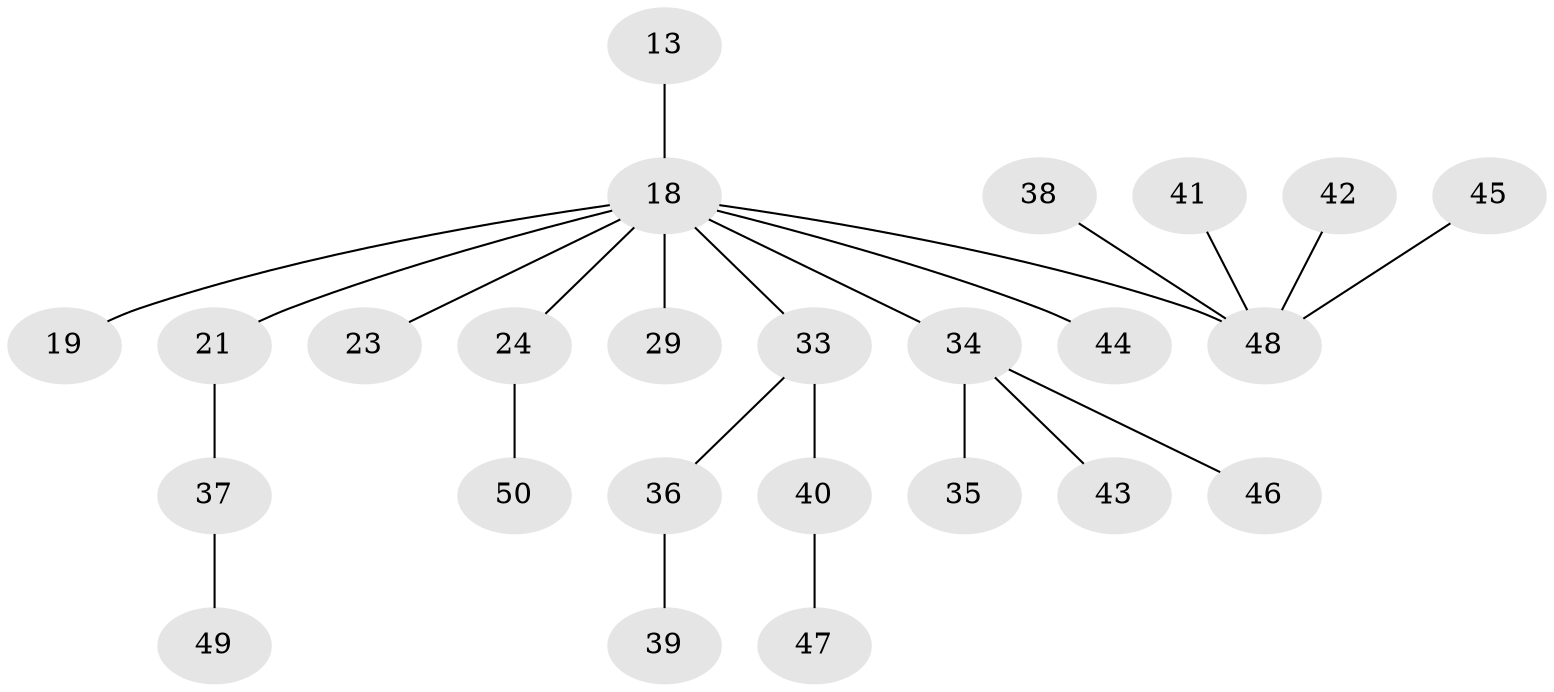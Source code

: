 // original degree distribution, {7: 0.02, 5: 0.04, 6: 0.02, 2: 0.4, 1: 0.44, 3: 0.06, 4: 0.02}
// Generated by graph-tools (version 1.1) at 2025/53/03/09/25 04:53:17]
// undirected, 25 vertices, 24 edges
graph export_dot {
graph [start="1"]
  node [color=gray90,style=filled];
  13;
  18 [super="+6+3+4+5+14"];
  19;
  21;
  23;
  24;
  29;
  33 [super="+9+16+28"];
  34 [super="+17+26+27+31"];
  35;
  36;
  37;
  38;
  39;
  40;
  41;
  42;
  43;
  44;
  45;
  46;
  47;
  48 [super="+8+32"];
  49;
  50;
  13 -- 18;
  18 -- 19;
  18 -- 24;
  18 -- 29;
  18 -- 44;
  18 -- 34;
  18 -- 48;
  18 -- 21;
  18 -- 33;
  18 -- 23;
  21 -- 37;
  24 -- 50;
  33 -- 36;
  33 -- 40;
  34 -- 43;
  34 -- 46;
  34 -- 35;
  36 -- 39;
  37 -- 49;
  38 -- 48;
  40 -- 47;
  41 -- 48;
  42 -- 48;
  45 -- 48;
}

